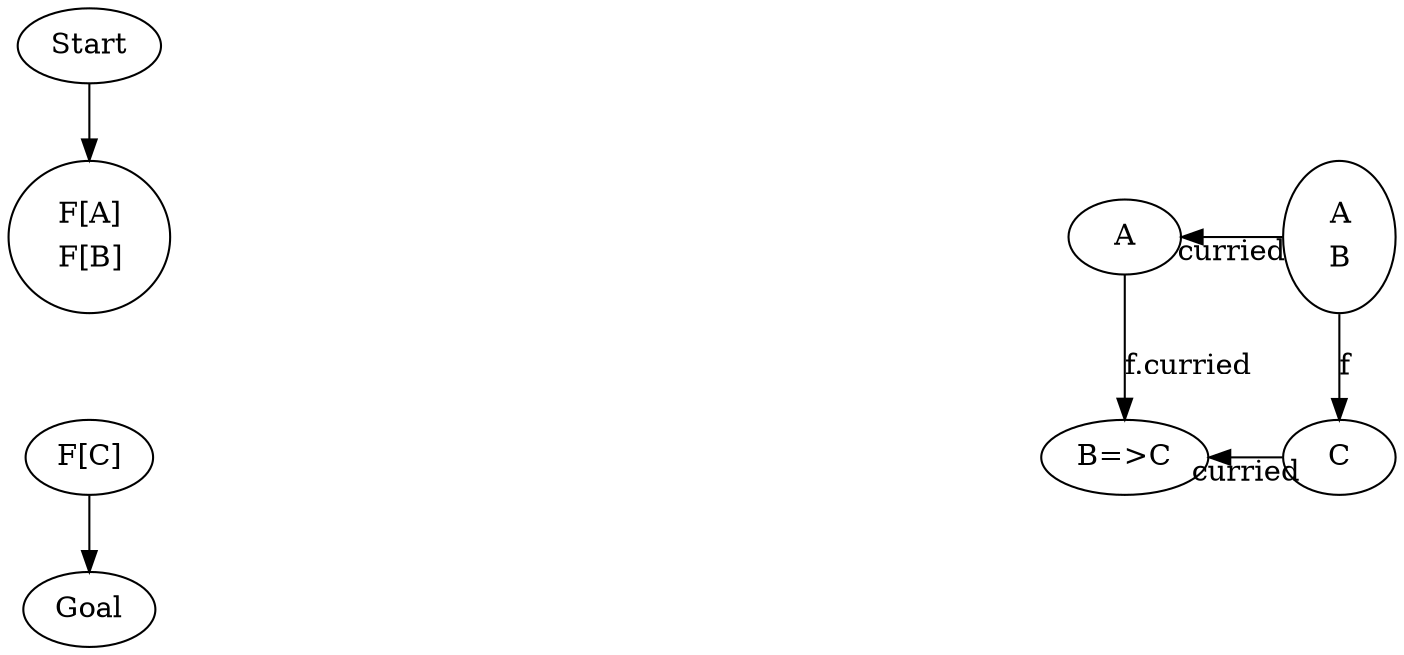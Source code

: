 digraph {
    Start[class="extremity"]
    Goal[class="extremity"]

    FAFB[label=<<table border='0' cellborder='0'><tr><td>F[A]</td></tr><tr><td>F[B]</td></tr></table>> class="start,disabled" group="1"]
    FC[label="F[C]" class="goal,disabled" group="1"]

    AB[label=<<table border='0' cellborder='0'><tr><td>A</td></tr><tr><td>B</td></tr></table>> group="5" class="disabled"]
    C[group="5" class="disabled"]

    A[group="bottom" label="A" group="4"]
    B2C[label="B=>C" group="4"]

    FA[label="F[A]" group="3" style="invis"]
    FB2C[label="F[B=>C]" group="3" style="invis"]
    FB2FC[label="F[B]=>F[C]" group="2" style="invis"]

    FAFB -> FC[label="uncurried(f.curried.lift⨾split)" style="invis"]
    AB -> C[label="f" class="disabled"]

    {
        rank=same
        FAFB -> FA[class="lift" xlabel="uncurried" dir="back" style="invis"]
        FA -> A[class="lift" xlabel="lift" dir="back" style="invis"]
        A -> AB[class="lift" xlabel="curried" dir="back" class="disabled"]
    }

    {
        rank=same
        FC -> FB2FC[class="lift" xlabel="uncurried" dir="back" style="invis"]
        FB2FC -> FB2C[xlabel="split" dir="back" style="invis" class="required"]
        FB2C -> B2C[class="lift" xlabel="lift" dir="back" style="invis"]
        B2C -> C[class="lift" xlabel="curried" dir="back" class="disabled"]
    }

    A -> B2C[label="f.curried"]
    FA -> FB2C[label="f.curried.lift" style="invis"]
    FA -> FB2FC[label="f.curried.lift⨾split" style="invis"]

    Start -> FAFB[class="start,disabled"]
    FC -> Goal[class="goal,disabled"]
}
